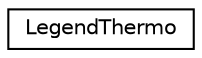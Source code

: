 digraph "Graphical Class Hierarchy"
{
 // LATEX_PDF_SIZE
  edge [fontname="Helvetica",fontsize="10",labelfontname="Helvetica",labelfontsize="10"];
  node [fontname="Helvetica",fontsize="10",shape=record];
  rankdir="LR";
  Node0 [label="LegendThermo",height=0.2,width=0.4,color="black", fillcolor="white", style="filled",URL="$classLegendThermo.html",tooltip=" "];
}
